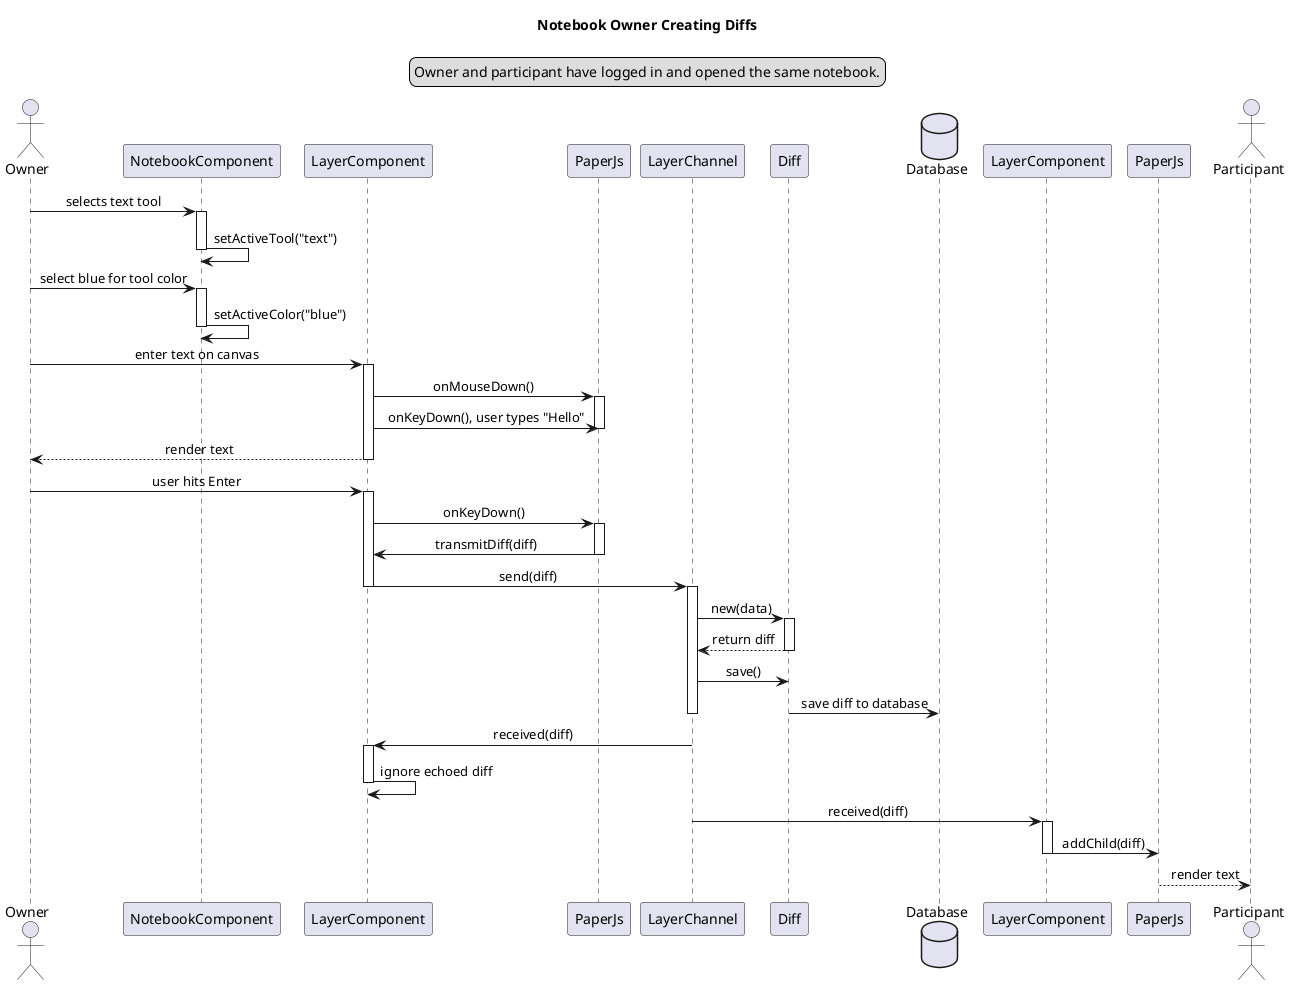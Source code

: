 @startuml Notebook Owner Creating Diffs
title Notebook Owner Creating Diffs
skinparam sequenceMessageAlign center
legend top
Owner and participant have logged in and opened the same notebook.
endlegend

actor Owner as owner
participant NotebookComponent as nc
participant LayerComponent as olc
participant PaperJs as opjs
participant LayerChannel as lch
participant Diff as d
database Database as db
participant LayerComponent as plc
participant PaperJs as ppjs
actor Participant as partic


owner -> nc : selects text tool
activate nc
nc -> nc : setActiveTool("text")
deactivate nc
owner -> nc : select blue for tool color
activate nc
nc -> nc : setActiveColor("blue")
deactivate nc
owner -> olc : enter text on canvas
activate olc
olc -> opjs : onMouseDown()
activate opjs
olc -> opjs : onKeyDown(), user types "Hello"
deactivate opjs
olc --> owner : render text
deactivate olc
owner -> olc : user hits Enter
activate olc
olc -> opjs : onKeyDown()
activate opjs
opjs -> olc : transmitDiff(diff)
deactivate opjs
olc -> lch : send(diff)
deactivate olc
activate lch
lch -> d : new(data)
activate d
d --> lch : return diff
deactivate d
lch -> d : save()
d -> db : save diff to database
deactivate lch
lch -> olc : received(diff)
activate olc
olc -> olc : ignore echoed diff
deactivate olc
lch -> plc : received(diff)
activate plc
plc -> ppjs : addChild(diff)
deactivate plc
ppjs --> partic : render text
@enduml